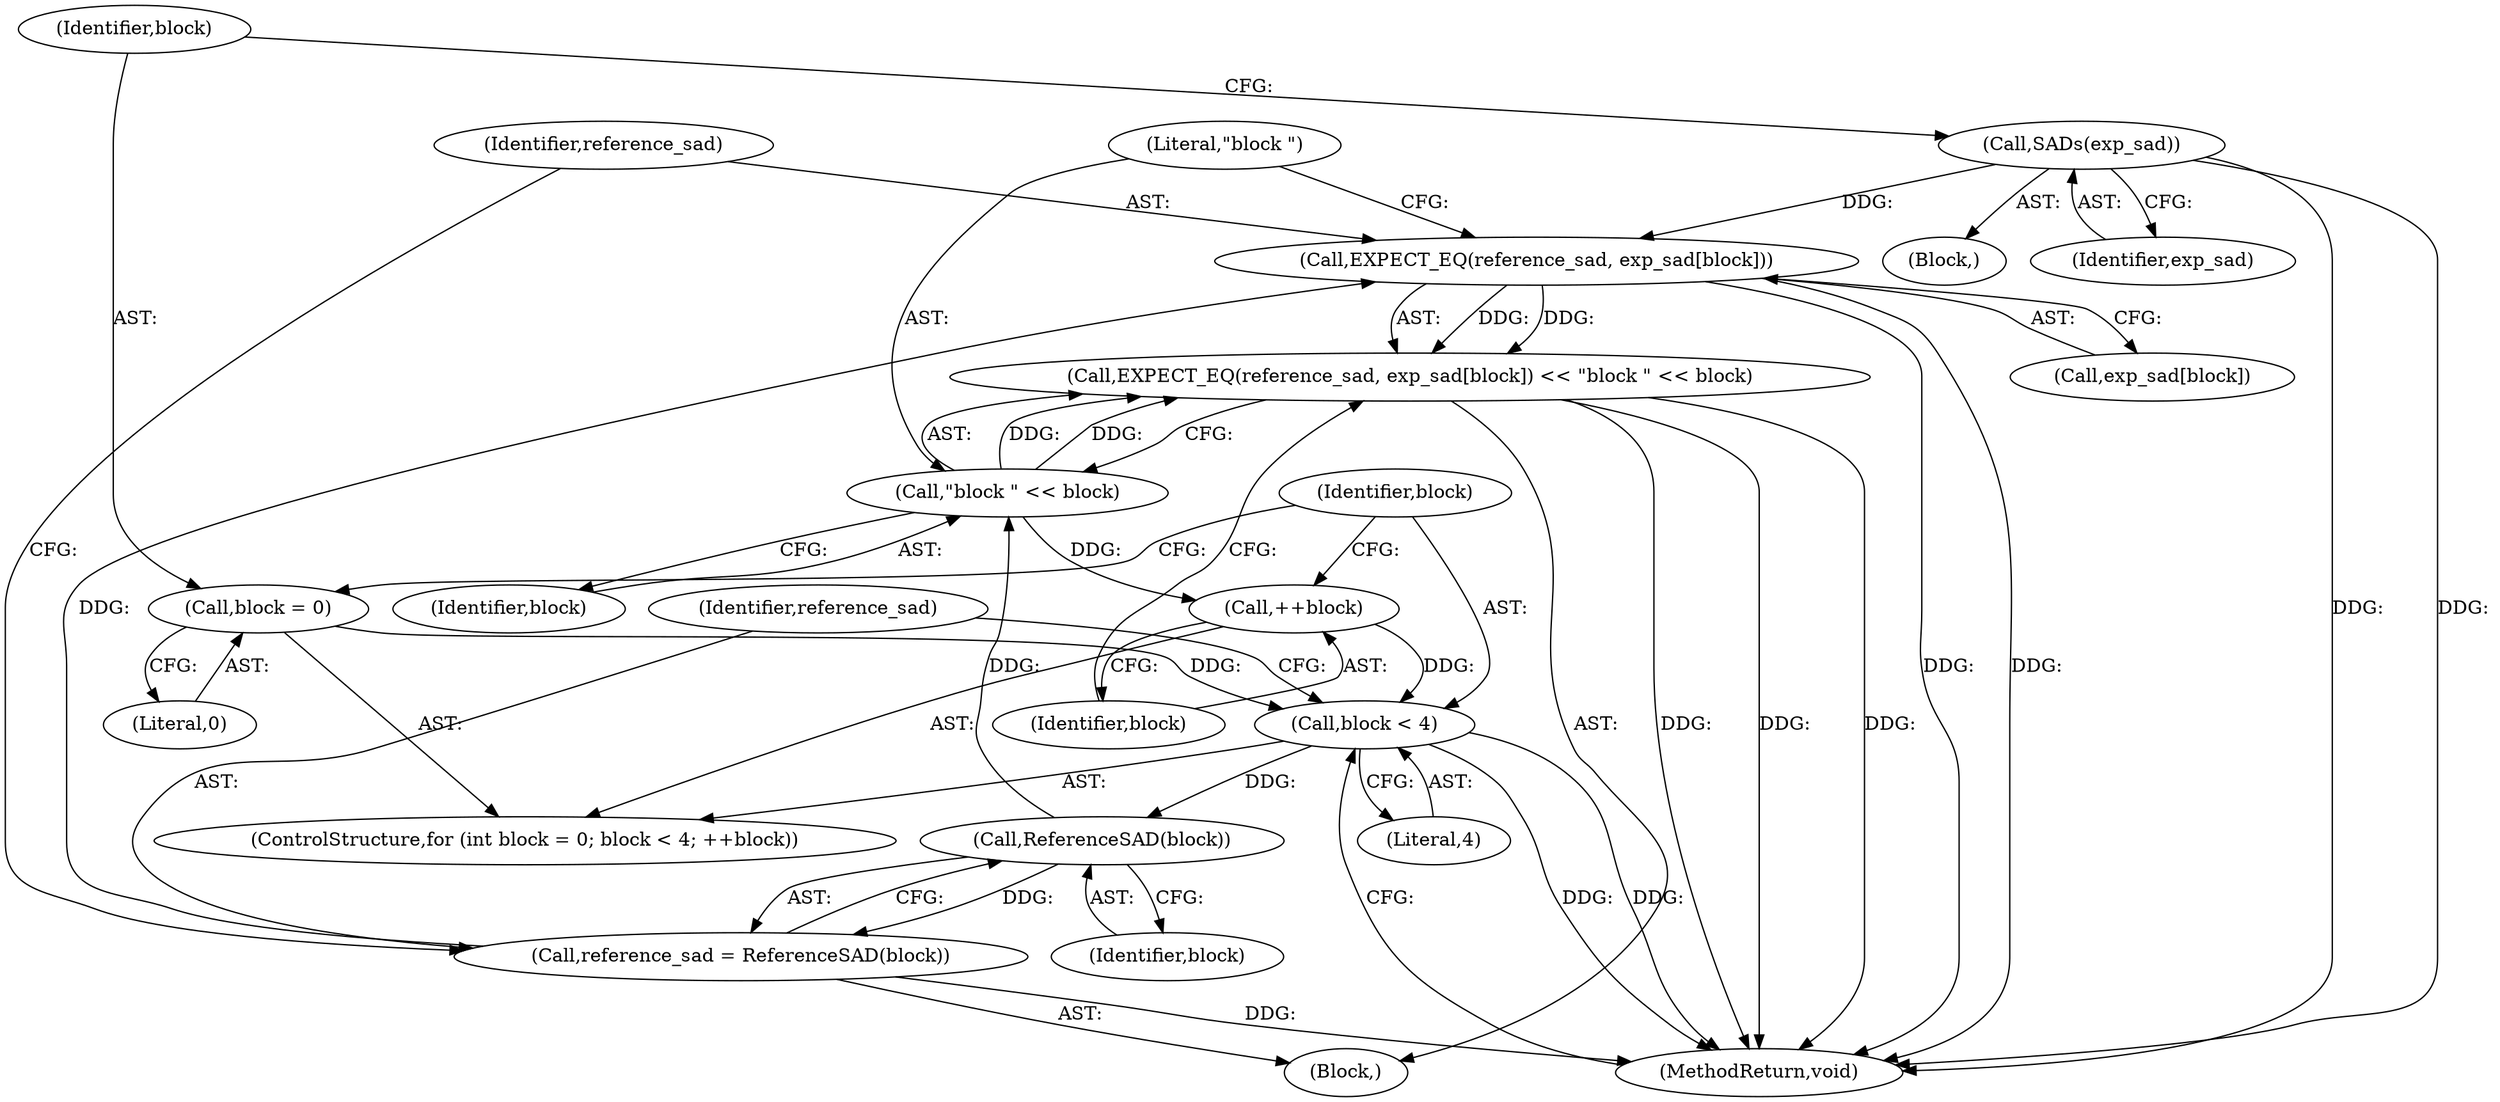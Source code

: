 digraph "0_Android_5a9753fca56f0eeb9f61e342b2fccffc364f9426_94@array" {
"1000122" [label="(Call,EXPECT_EQ(reference_sad, exp_sad[block]))"];
"1000117" [label="(Call,reference_sad = ReferenceSAD(block))"];
"1000119" [label="(Call,ReferenceSAD(block))"];
"1000111" [label="(Call,block < 4)"];
"1000114" [label="(Call,++block)"];
"1000127" [label="(Call,\"block \" << block)"];
"1000108" [label="(Call,block = 0)"];
"1000104" [label="(Call,SADs(exp_sad))"];
"1000121" [label="(Call,EXPECT_EQ(reference_sad, exp_sad[block]) << \"block \" << block)"];
"1000129" [label="(Identifier,block)"];
"1000111" [label="(Call,block < 4)"];
"1000114" [label="(Call,++block)"];
"1000106" [label="(ControlStructure,for (int block = 0; block < 4; ++block))"];
"1000130" [label="(MethodReturn,void)"];
"1000117" [label="(Call,reference_sad = ReferenceSAD(block))"];
"1000124" [label="(Call,exp_sad[block])"];
"1000127" [label="(Call,\"block \" << block)"];
"1000113" [label="(Literal,4)"];
"1000115" [label="(Identifier,block)"];
"1000121" [label="(Call,EXPECT_EQ(reference_sad, exp_sad[block]) << \"block \" << block)"];
"1000112" [label="(Identifier,block)"];
"1000119" [label="(Call,ReferenceSAD(block))"];
"1000109" [label="(Identifier,block)"];
"1000105" [label="(Identifier,exp_sad)"];
"1000122" [label="(Call,EXPECT_EQ(reference_sad, exp_sad[block]))"];
"1000128" [label="(Literal,\"block \")"];
"1000123" [label="(Identifier,reference_sad)"];
"1000110" [label="(Literal,0)"];
"1000116" [label="(Block,)"];
"1000120" [label="(Identifier,block)"];
"1000118" [label="(Identifier,reference_sad)"];
"1000104" [label="(Call,SADs(exp_sad))"];
"1000108" [label="(Call,block = 0)"];
"1000101" [label="(Block,)"];
"1000122" -> "1000121"  [label="AST: "];
"1000122" -> "1000124"  [label="CFG: "];
"1000123" -> "1000122"  [label="AST: "];
"1000124" -> "1000122"  [label="AST: "];
"1000128" -> "1000122"  [label="CFG: "];
"1000122" -> "1000130"  [label="DDG: "];
"1000122" -> "1000130"  [label="DDG: "];
"1000122" -> "1000121"  [label="DDG: "];
"1000122" -> "1000121"  [label="DDG: "];
"1000117" -> "1000122"  [label="DDG: "];
"1000104" -> "1000122"  [label="DDG: "];
"1000117" -> "1000116"  [label="AST: "];
"1000117" -> "1000119"  [label="CFG: "];
"1000118" -> "1000117"  [label="AST: "];
"1000119" -> "1000117"  [label="AST: "];
"1000123" -> "1000117"  [label="CFG: "];
"1000117" -> "1000130"  [label="DDG: "];
"1000119" -> "1000117"  [label="DDG: "];
"1000119" -> "1000120"  [label="CFG: "];
"1000120" -> "1000119"  [label="AST: "];
"1000111" -> "1000119"  [label="DDG: "];
"1000119" -> "1000127"  [label="DDG: "];
"1000111" -> "1000106"  [label="AST: "];
"1000111" -> "1000113"  [label="CFG: "];
"1000112" -> "1000111"  [label="AST: "];
"1000113" -> "1000111"  [label="AST: "];
"1000118" -> "1000111"  [label="CFG: "];
"1000130" -> "1000111"  [label="CFG: "];
"1000111" -> "1000130"  [label="DDG: "];
"1000111" -> "1000130"  [label="DDG: "];
"1000114" -> "1000111"  [label="DDG: "];
"1000108" -> "1000111"  [label="DDG: "];
"1000114" -> "1000106"  [label="AST: "];
"1000114" -> "1000115"  [label="CFG: "];
"1000115" -> "1000114"  [label="AST: "];
"1000112" -> "1000114"  [label="CFG: "];
"1000127" -> "1000114"  [label="DDG: "];
"1000127" -> "1000121"  [label="AST: "];
"1000127" -> "1000129"  [label="CFG: "];
"1000128" -> "1000127"  [label="AST: "];
"1000129" -> "1000127"  [label="AST: "];
"1000121" -> "1000127"  [label="CFG: "];
"1000127" -> "1000121"  [label="DDG: "];
"1000127" -> "1000121"  [label="DDG: "];
"1000108" -> "1000106"  [label="AST: "];
"1000108" -> "1000110"  [label="CFG: "];
"1000109" -> "1000108"  [label="AST: "];
"1000110" -> "1000108"  [label="AST: "];
"1000112" -> "1000108"  [label="CFG: "];
"1000104" -> "1000101"  [label="AST: "];
"1000104" -> "1000105"  [label="CFG: "];
"1000105" -> "1000104"  [label="AST: "];
"1000109" -> "1000104"  [label="CFG: "];
"1000104" -> "1000130"  [label="DDG: "];
"1000104" -> "1000130"  [label="DDG: "];
"1000121" -> "1000116"  [label="AST: "];
"1000115" -> "1000121"  [label="CFG: "];
"1000121" -> "1000130"  [label="DDG: "];
"1000121" -> "1000130"  [label="DDG: "];
"1000121" -> "1000130"  [label="DDG: "];
}
